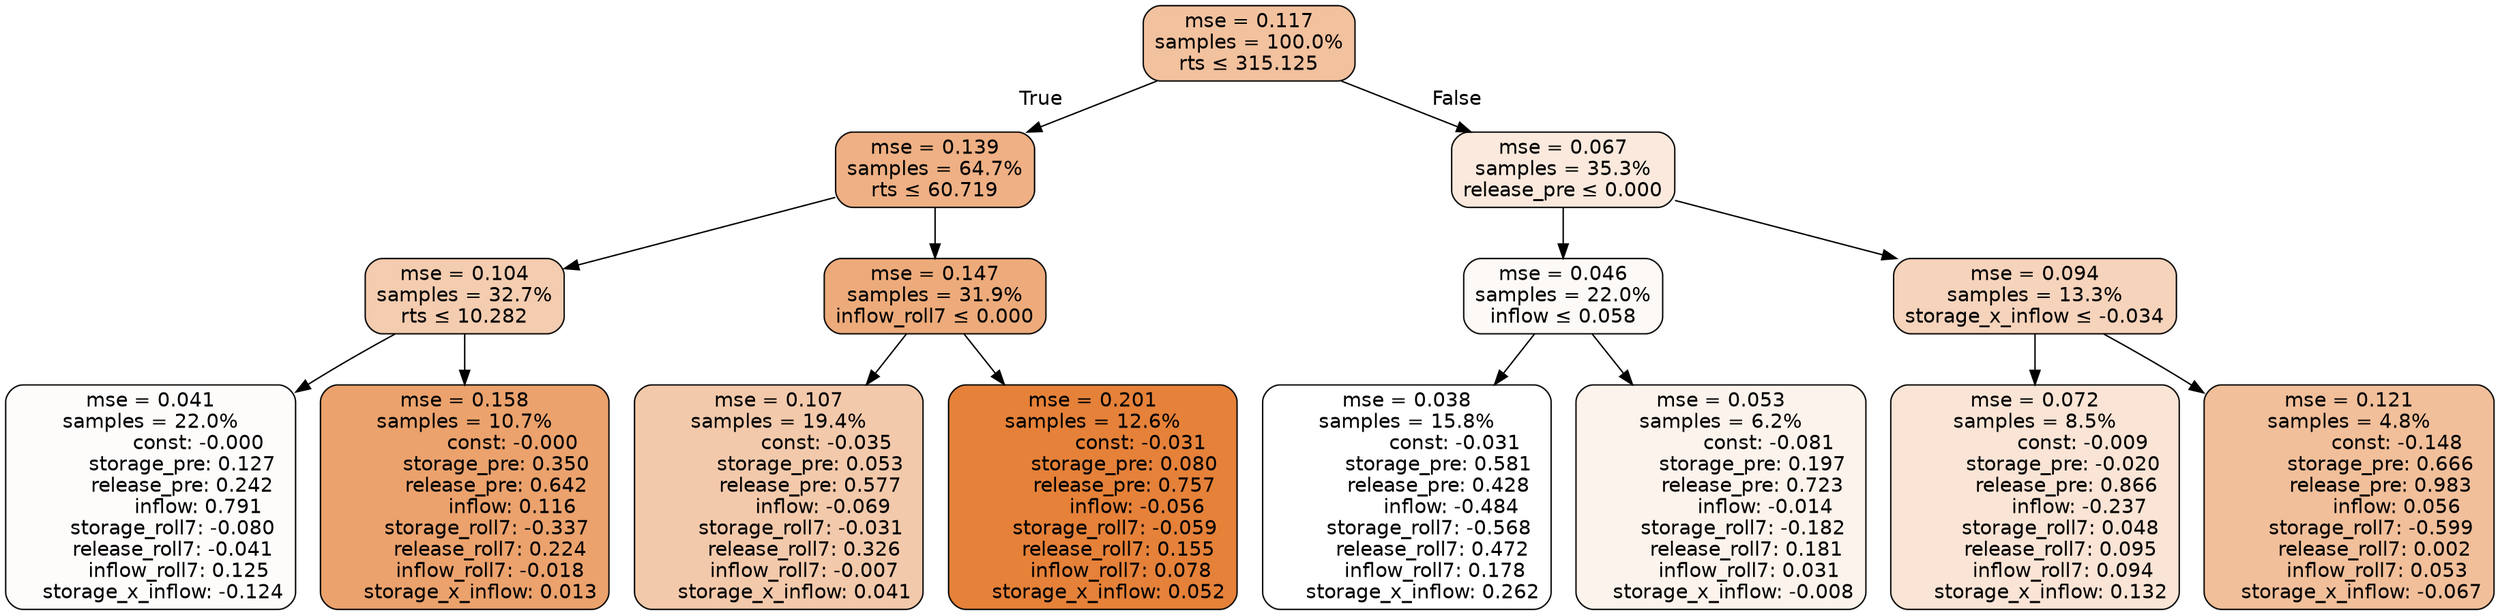 digraph tree {
bgcolor="transparent"
node [shape=rectangle, style="filled, rounded", color="black", fontname=helvetica] ;
edge [fontname=helvetica] ;
	"0" [label="mse = 0.117
samples = 100.0%
rts &le; 315.125", fillcolor="#f2c19e"]
	"1" [label="mse = 0.139
samples = 64.7%
rts &le; 60.719", fillcolor="#eeb084"]
	"2" [label="mse = 0.104
samples = 32.7%
rts &le; 10.282", fillcolor="#f4ccaf"]
	"3" [label="mse = 0.041
samples = 22.0%
               const: -0.000
          storage_pre: 0.127
          release_pre: 0.242
               inflow: 0.791
       storage_roll7: -0.080
       release_roll7: -0.041
         inflow_roll7: 0.125
    storage_x_inflow: -0.124", fillcolor="#fefcfb"]
	"4" [label="mse = 0.158
samples = 10.7%
               const: -0.000
          storage_pre: 0.350
          release_pre: 0.642
               inflow: 0.116
       storage_roll7: -0.337
        release_roll7: 0.224
        inflow_roll7: -0.018
     storage_x_inflow: 0.013", fillcolor="#eba26d"]
	"5" [label="mse = 0.147
samples = 31.9%
inflow_roll7 &le; 0.000", fillcolor="#edab7b"]
	"6" [label="mse = 0.107
samples = 19.4%
               const: -0.035
          storage_pre: 0.053
          release_pre: 0.577
              inflow: -0.069
       storage_roll7: -0.031
        release_roll7: 0.326
        inflow_roll7: -0.007
     storage_x_inflow: 0.041", fillcolor="#f3c9ab"]
	"7" [label="mse = 0.201
samples = 12.6%
               const: -0.031
          storage_pre: 0.080
          release_pre: 0.757
              inflow: -0.056
       storage_roll7: -0.059
        release_roll7: 0.155
         inflow_roll7: 0.078
     storage_x_inflow: 0.052", fillcolor="#e58139"]
	"8" [label="mse = 0.067
samples = 35.3%
release_pre &le; 0.000", fillcolor="#fae9dc"]
	"9" [label="mse = 0.046
samples = 22.0%
inflow &le; 0.058", fillcolor="#fdf9f6"]
	"10" [label="mse = 0.038
samples = 15.8%
               const: -0.031
          storage_pre: 0.581
          release_pre: 0.428
              inflow: -0.484
       storage_roll7: -0.568
        release_roll7: 0.472
         inflow_roll7: 0.178
     storage_x_inflow: 0.262", fillcolor="#ffffff"]
	"11" [label="mse = 0.053
samples = 6.2%
               const: -0.081
          storage_pre: 0.197
          release_pre: 0.723
              inflow: -0.014
       storage_roll7: -0.182
        release_roll7: 0.181
         inflow_roll7: 0.031
    storage_x_inflow: -0.008", fillcolor="#fcf3ec"]
	"12" [label="mse = 0.094
samples = 13.3%
storage_x_inflow &le; -0.034", fillcolor="#f6d3bb"]
	"13" [label="mse = 0.072
samples = 8.5%
               const: -0.009
         storage_pre: -0.020
          release_pre: 0.866
              inflow: -0.237
        storage_roll7: 0.048
        release_roll7: 0.095
         inflow_roll7: 0.094
     storage_x_inflow: 0.132", fillcolor="#f9e4d5"]
	"14" [label="mse = 0.121
samples = 4.8%
               const: -0.148
          storage_pre: 0.666
          release_pre: 0.983
               inflow: 0.056
       storage_roll7: -0.599
        release_roll7: 0.002
         inflow_roll7: 0.053
    storage_x_inflow: -0.067", fillcolor="#f1bf9a"]

	"0" -> "1" [labeldistance=2.5, labelangle=45, headlabel="True"]
	"1" -> "2"
	"2" -> "3"
	"2" -> "4"
	"1" -> "5"
	"5" -> "6"
	"5" -> "7"
	"0" -> "8" [labeldistance=2.5, labelangle=-45, headlabel="False"]
	"8" -> "9"
	"9" -> "10"
	"9" -> "11"
	"8" -> "12"
	"12" -> "13"
	"12" -> "14"
}